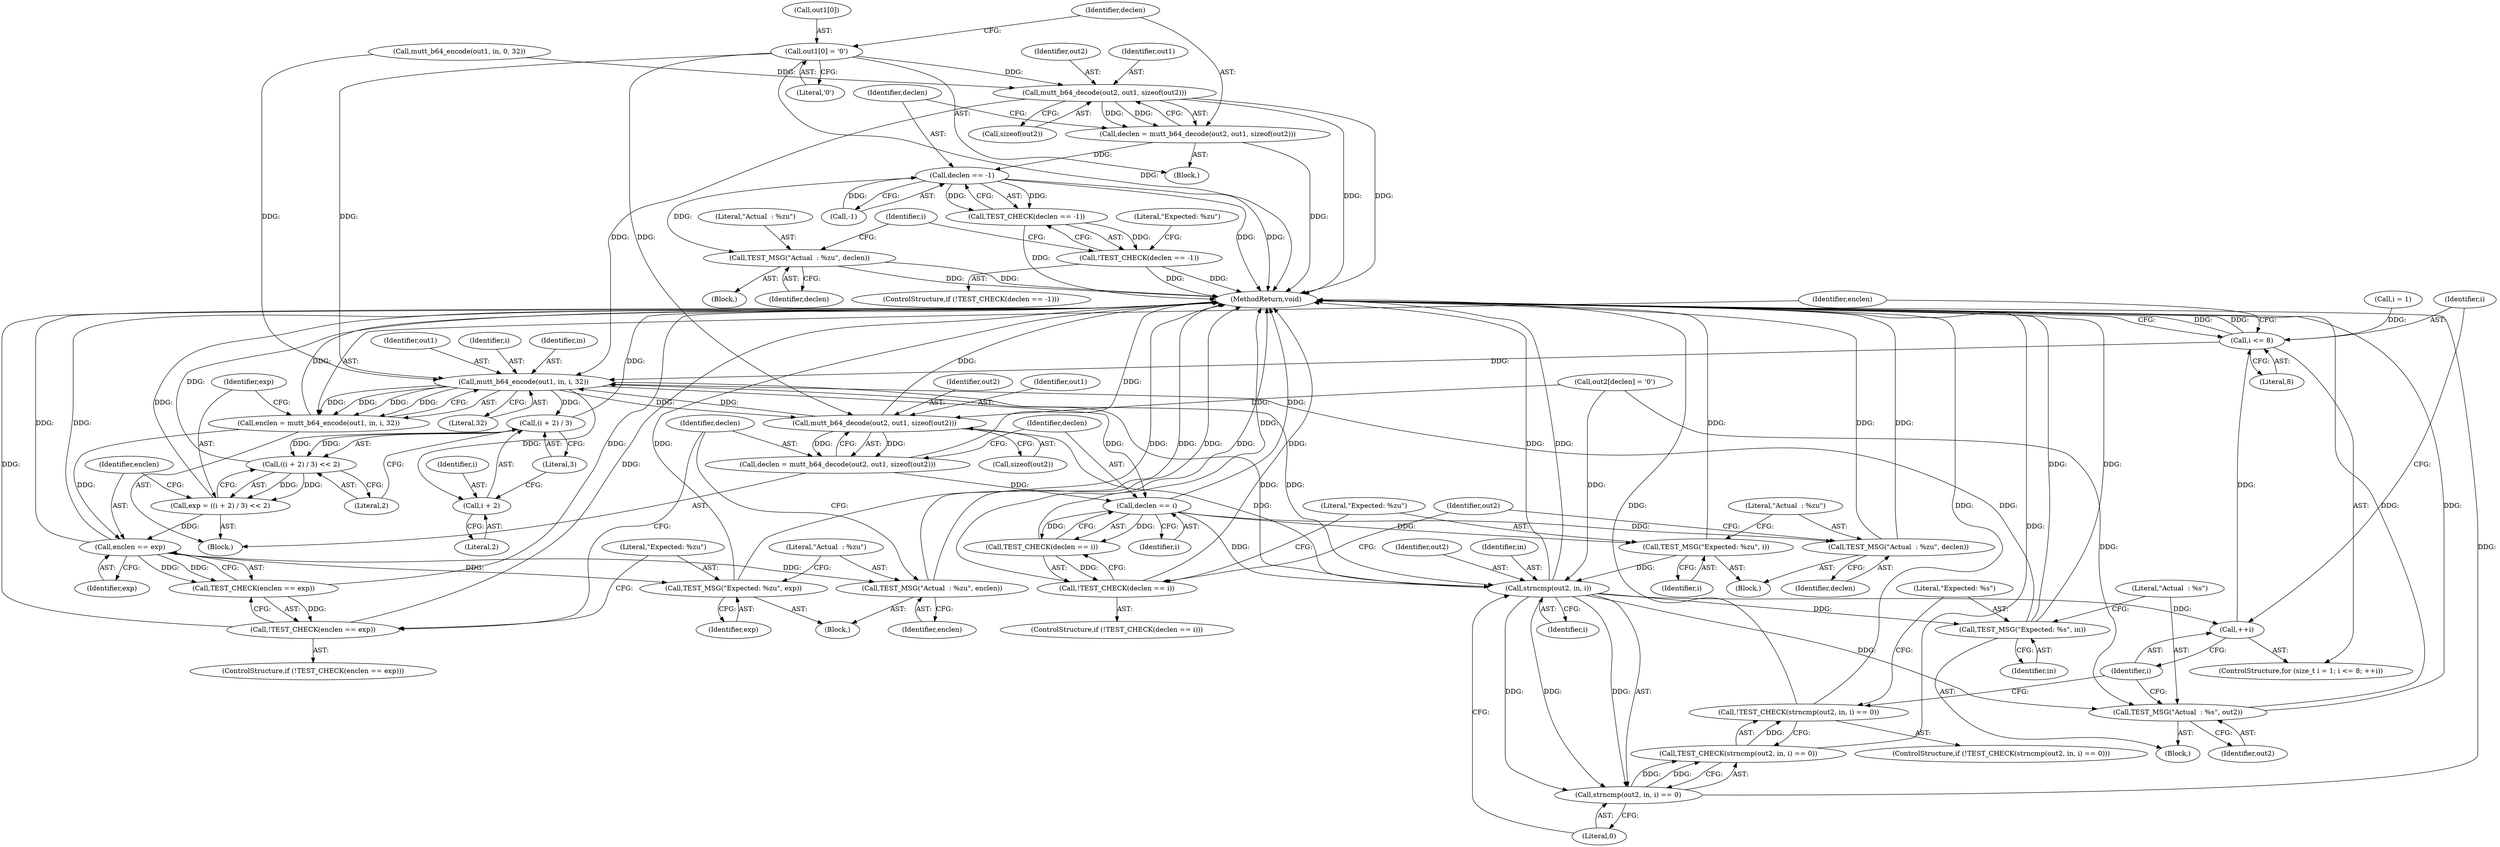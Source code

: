 digraph "0_neomutt_6f163e07ae68654d7ac5268cbb7565f6df79ad85_4@array" {
"1000134" [label="(Call,out1[0] = '\0')"];
"1000141" [label="(Call,mutt_b64_decode(out2, out1, sizeof(out2)))"];
"1000139" [label="(Call,declen = mutt_b64_decode(out2, out1, sizeof(out2)))"];
"1000149" [label="(Call,declen == -1)"];
"1000148" [label="(Call,TEST_CHECK(declen == -1))"];
"1000147" [label="(Call,!TEST_CHECK(declen == -1))"];
"1000158" [label="(Call,TEST_MSG(\"Actual  : %zu\", declen))"];
"1000174" [label="(Call,mutt_b64_encode(out1, in, i, 32))"];
"1000172" [label="(Call,enclen = mutt_b64_encode(out1, in, i, 32))"];
"1000192" [label="(Call,enclen == exp)"];
"1000191" [label="(Call,TEST_CHECK(enclen == exp))"];
"1000190" [label="(Call,!TEST_CHECK(enclen == exp))"];
"1000196" [label="(Call,TEST_MSG(\"Expected: %zu\", exp))"];
"1000199" [label="(Call,TEST_MSG(\"Actual  : %zu\", enclen))"];
"1000183" [label="(Call,(i + 2) / 3)"];
"1000182" [label="(Call,((i + 2) / 3) << 2)"];
"1000180" [label="(Call,exp = ((i + 2) / 3) << 2)"];
"1000184" [label="(Call,i + 2)"];
"1000204" [label="(Call,mutt_b64_decode(out2, out1, sizeof(out2)))"];
"1000202" [label="(Call,declen = mutt_b64_decode(out2, out1, sizeof(out2)))"];
"1000212" [label="(Call,declen == i)"];
"1000211" [label="(Call,TEST_CHECK(declen == i))"];
"1000210" [label="(Call,!TEST_CHECK(declen == i))"];
"1000216" [label="(Call,TEST_MSG(\"Expected: %zu\", i))"];
"1000231" [label="(Call,strncmp(out2, in, i))"];
"1000169" [label="(Call,++i)"];
"1000166" [label="(Call,i <= 8)"];
"1000230" [label="(Call,strncmp(out2, in, i) == 0)"];
"1000229" [label="(Call,TEST_CHECK(strncmp(out2, in, i) == 0))"];
"1000228" [label="(Call,!TEST_CHECK(strncmp(out2, in, i) == 0))"];
"1000237" [label="(Call,TEST_MSG(\"Expected: %s\", in))"];
"1000240" [label="(Call,TEST_MSG(\"Actual  : %s\", out2))"];
"1000219" [label="(Call,TEST_MSG(\"Actual  : %zu\", declen))"];
"1000205" [label="(Identifier,out2)"];
"1000142" [label="(Identifier,out2)"];
"1000148" [label="(Call,TEST_CHECK(declen == -1))"];
"1000195" [label="(Block,)"];
"1000227" [label="(ControlStructure,if (!TEST_CHECK(strncmp(out2, in, i) == 0)))"];
"1000217" [label="(Literal,\"Expected: %zu\")"];
"1000185" [label="(Identifier,i)"];
"1000155" [label="(Literal,\"Expected: %zu\")"];
"1000169" [label="(Call,++i)"];
"1000218" [label="(Identifier,i)"];
"1000219" [label="(Call,TEST_MSG(\"Actual  : %zu\", declen))"];
"1000240" [label="(Call,TEST_MSG(\"Actual  : %s\", out2))"];
"1000161" [label="(ControlStructure,for (size_t i = 1; i <= 8; ++i))"];
"1000186" [label="(Literal,2)"];
"1000177" [label="(Identifier,i)"];
"1000204" [label="(Call,mutt_b64_decode(out2, out1, sizeof(out2)))"];
"1000207" [label="(Call,sizeof(out2))"];
"1000191" [label="(Call,TEST_CHECK(enclen == exp))"];
"1000147" [label="(Call,!TEST_CHECK(declen == -1))"];
"1000167" [label="(Identifier,i)"];
"1000172" [label="(Call,enclen = mutt_b64_encode(out1, in, i, 32))"];
"1000190" [label="(Call,!TEST_CHECK(enclen == exp))"];
"1000193" [label="(Identifier,enclen)"];
"1000176" [label="(Identifier,in)"];
"1000182" [label="(Call,((i + 2) / 3) << 2)"];
"1000203" [label="(Identifier,declen)"];
"1000236" [label="(Block,)"];
"1000211" [label="(Call,TEST_CHECK(declen == i))"];
"1000139" [label="(Call,declen = mutt_b64_decode(out2, out1, sizeof(out2)))"];
"1000171" [label="(Block,)"];
"1000187" [label="(Literal,3)"];
"1000200" [label="(Literal,\"Actual  : %zu\")"];
"1000153" [label="(Block,)"];
"1000150" [label="(Identifier,declen)"];
"1000160" [label="(Identifier,declen)"];
"1000164" [label="(Identifier,i)"];
"1000232" [label="(Identifier,out2)"];
"1000238" [label="(Literal,\"Expected: %s\")"];
"1000222" [label="(Call,out2[declen] = '\0')"];
"1000221" [label="(Identifier,declen)"];
"1000199" [label="(Call,TEST_MSG(\"Actual  : %zu\", enclen))"];
"1000146" [label="(ControlStructure,if (!TEST_CHECK(declen == -1)))"];
"1000194" [label="(Identifier,exp)"];
"1000188" [label="(Literal,2)"];
"1000197" [label="(Literal,\"Expected: %zu\")"];
"1000168" [label="(Literal,8)"];
"1000234" [label="(Identifier,i)"];
"1000170" [label="(Identifier,i)"];
"1000206" [label="(Identifier,out1)"];
"1000233" [label="(Identifier,in)"];
"1000237" [label="(Call,TEST_MSG(\"Expected: %s\", in))"];
"1000159" [label="(Literal,\"Actual  : %zu\")"];
"1000192" [label="(Call,enclen == exp)"];
"1000140" [label="(Identifier,declen)"];
"1000241" [label="(Literal,\"Actual  : %s\")"];
"1000209" [label="(ControlStructure,if (!TEST_CHECK(declen == i)))"];
"1000235" [label="(Literal,0)"];
"1000181" [label="(Identifier,exp)"];
"1000180" [label="(Call,exp = ((i + 2) / 3) << 2)"];
"1000243" [label="(MethodReturn,void)"];
"1000116" [label="(Call,mutt_b64_encode(out1, in, 0, 32))"];
"1000173" [label="(Identifier,enclen)"];
"1000215" [label="(Block,)"];
"1000231" [label="(Call,strncmp(out2, in, i))"];
"1000198" [label="(Identifier,exp)"];
"1000105" [label="(Block,)"];
"1000230" [label="(Call,strncmp(out2, in, i) == 0)"];
"1000158" [label="(Call,TEST_MSG(\"Actual  : %zu\", declen))"];
"1000210" [label="(Call,!TEST_CHECK(declen == i))"];
"1000214" [label="(Identifier,i)"];
"1000135" [label="(Call,out1[0])"];
"1000201" [label="(Identifier,enclen)"];
"1000220" [label="(Literal,\"Actual  : %zu\")"];
"1000189" [label="(ControlStructure,if (!TEST_CHECK(enclen == exp)))"];
"1000228" [label="(Call,!TEST_CHECK(strncmp(out2, in, i) == 0))"];
"1000138" [label="(Literal,'\0')"];
"1000175" [label="(Identifier,out1)"];
"1000149" [label="(Call,declen == -1)"];
"1000163" [label="(Call,i = 1)"];
"1000229" [label="(Call,TEST_CHECK(strncmp(out2, in, i) == 0))"];
"1000196" [label="(Call,TEST_MSG(\"Expected: %zu\", exp))"];
"1000216" [label="(Call,TEST_MSG(\"Expected: %zu\", i))"];
"1000224" [label="(Identifier,out2)"];
"1000174" [label="(Call,mutt_b64_encode(out1, in, i, 32))"];
"1000166" [label="(Call,i <= 8)"];
"1000202" [label="(Call,declen = mutt_b64_decode(out2, out1, sizeof(out2)))"];
"1000239" [label="(Identifier,in)"];
"1000178" [label="(Literal,32)"];
"1000213" [label="(Identifier,declen)"];
"1000151" [label="(Call,-1)"];
"1000144" [label="(Call,sizeof(out2))"];
"1000242" [label="(Identifier,out2)"];
"1000143" [label="(Identifier,out1)"];
"1000212" [label="(Call,declen == i)"];
"1000141" [label="(Call,mutt_b64_decode(out2, out1, sizeof(out2)))"];
"1000184" [label="(Call,i + 2)"];
"1000183" [label="(Call,(i + 2) / 3)"];
"1000134" [label="(Call,out1[0] = '\0')"];
"1000134" -> "1000105"  [label="AST: "];
"1000134" -> "1000138"  [label="CFG: "];
"1000135" -> "1000134"  [label="AST: "];
"1000138" -> "1000134"  [label="AST: "];
"1000140" -> "1000134"  [label="CFG: "];
"1000134" -> "1000243"  [label="DDG: "];
"1000134" -> "1000141"  [label="DDG: "];
"1000134" -> "1000174"  [label="DDG: "];
"1000134" -> "1000204"  [label="DDG: "];
"1000141" -> "1000139"  [label="AST: "];
"1000141" -> "1000144"  [label="CFG: "];
"1000142" -> "1000141"  [label="AST: "];
"1000143" -> "1000141"  [label="AST: "];
"1000144" -> "1000141"  [label="AST: "];
"1000139" -> "1000141"  [label="CFG: "];
"1000141" -> "1000243"  [label="DDG: "];
"1000141" -> "1000243"  [label="DDG: "];
"1000141" -> "1000139"  [label="DDG: "];
"1000141" -> "1000139"  [label="DDG: "];
"1000116" -> "1000141"  [label="DDG: "];
"1000141" -> "1000174"  [label="DDG: "];
"1000139" -> "1000105"  [label="AST: "];
"1000140" -> "1000139"  [label="AST: "];
"1000150" -> "1000139"  [label="CFG: "];
"1000139" -> "1000243"  [label="DDG: "];
"1000139" -> "1000149"  [label="DDG: "];
"1000149" -> "1000148"  [label="AST: "];
"1000149" -> "1000151"  [label="CFG: "];
"1000150" -> "1000149"  [label="AST: "];
"1000151" -> "1000149"  [label="AST: "];
"1000148" -> "1000149"  [label="CFG: "];
"1000149" -> "1000243"  [label="DDG: "];
"1000149" -> "1000243"  [label="DDG: "];
"1000149" -> "1000148"  [label="DDG: "];
"1000149" -> "1000148"  [label="DDG: "];
"1000151" -> "1000149"  [label="DDG: "];
"1000149" -> "1000158"  [label="DDG: "];
"1000148" -> "1000147"  [label="AST: "];
"1000147" -> "1000148"  [label="CFG: "];
"1000148" -> "1000243"  [label="DDG: "];
"1000148" -> "1000147"  [label="DDG: "];
"1000147" -> "1000146"  [label="AST: "];
"1000155" -> "1000147"  [label="CFG: "];
"1000164" -> "1000147"  [label="CFG: "];
"1000147" -> "1000243"  [label="DDG: "];
"1000147" -> "1000243"  [label="DDG: "];
"1000158" -> "1000153"  [label="AST: "];
"1000158" -> "1000160"  [label="CFG: "];
"1000159" -> "1000158"  [label="AST: "];
"1000160" -> "1000158"  [label="AST: "];
"1000164" -> "1000158"  [label="CFG: "];
"1000158" -> "1000243"  [label="DDG: "];
"1000158" -> "1000243"  [label="DDG: "];
"1000174" -> "1000172"  [label="AST: "];
"1000174" -> "1000178"  [label="CFG: "];
"1000175" -> "1000174"  [label="AST: "];
"1000176" -> "1000174"  [label="AST: "];
"1000177" -> "1000174"  [label="AST: "];
"1000178" -> "1000174"  [label="AST: "];
"1000172" -> "1000174"  [label="CFG: "];
"1000174" -> "1000172"  [label="DDG: "];
"1000174" -> "1000172"  [label="DDG: "];
"1000174" -> "1000172"  [label="DDG: "];
"1000174" -> "1000172"  [label="DDG: "];
"1000204" -> "1000174"  [label="DDG: "];
"1000116" -> "1000174"  [label="DDG: "];
"1000237" -> "1000174"  [label="DDG: "];
"1000231" -> "1000174"  [label="DDG: "];
"1000166" -> "1000174"  [label="DDG: "];
"1000174" -> "1000183"  [label="DDG: "];
"1000174" -> "1000184"  [label="DDG: "];
"1000174" -> "1000204"  [label="DDG: "];
"1000174" -> "1000212"  [label="DDG: "];
"1000174" -> "1000231"  [label="DDG: "];
"1000172" -> "1000171"  [label="AST: "];
"1000173" -> "1000172"  [label="AST: "];
"1000181" -> "1000172"  [label="CFG: "];
"1000172" -> "1000243"  [label="DDG: "];
"1000172" -> "1000192"  [label="DDG: "];
"1000192" -> "1000191"  [label="AST: "];
"1000192" -> "1000194"  [label="CFG: "];
"1000193" -> "1000192"  [label="AST: "];
"1000194" -> "1000192"  [label="AST: "];
"1000191" -> "1000192"  [label="CFG: "];
"1000192" -> "1000243"  [label="DDG: "];
"1000192" -> "1000243"  [label="DDG: "];
"1000192" -> "1000191"  [label="DDG: "];
"1000192" -> "1000191"  [label="DDG: "];
"1000180" -> "1000192"  [label="DDG: "];
"1000192" -> "1000196"  [label="DDG: "];
"1000192" -> "1000199"  [label="DDG: "];
"1000191" -> "1000190"  [label="AST: "];
"1000190" -> "1000191"  [label="CFG: "];
"1000191" -> "1000243"  [label="DDG: "];
"1000191" -> "1000190"  [label="DDG: "];
"1000190" -> "1000189"  [label="AST: "];
"1000197" -> "1000190"  [label="CFG: "];
"1000203" -> "1000190"  [label="CFG: "];
"1000190" -> "1000243"  [label="DDG: "];
"1000190" -> "1000243"  [label="DDG: "];
"1000196" -> "1000195"  [label="AST: "];
"1000196" -> "1000198"  [label="CFG: "];
"1000197" -> "1000196"  [label="AST: "];
"1000198" -> "1000196"  [label="AST: "];
"1000200" -> "1000196"  [label="CFG: "];
"1000196" -> "1000243"  [label="DDG: "];
"1000196" -> "1000243"  [label="DDG: "];
"1000199" -> "1000195"  [label="AST: "];
"1000199" -> "1000201"  [label="CFG: "];
"1000200" -> "1000199"  [label="AST: "];
"1000201" -> "1000199"  [label="AST: "];
"1000203" -> "1000199"  [label="CFG: "];
"1000199" -> "1000243"  [label="DDG: "];
"1000199" -> "1000243"  [label="DDG: "];
"1000183" -> "1000182"  [label="AST: "];
"1000183" -> "1000187"  [label="CFG: "];
"1000184" -> "1000183"  [label="AST: "];
"1000187" -> "1000183"  [label="AST: "];
"1000188" -> "1000183"  [label="CFG: "];
"1000183" -> "1000243"  [label="DDG: "];
"1000183" -> "1000182"  [label="DDG: "];
"1000183" -> "1000182"  [label="DDG: "];
"1000182" -> "1000180"  [label="AST: "];
"1000182" -> "1000188"  [label="CFG: "];
"1000188" -> "1000182"  [label="AST: "];
"1000180" -> "1000182"  [label="CFG: "];
"1000182" -> "1000243"  [label="DDG: "];
"1000182" -> "1000180"  [label="DDG: "];
"1000182" -> "1000180"  [label="DDG: "];
"1000180" -> "1000171"  [label="AST: "];
"1000181" -> "1000180"  [label="AST: "];
"1000193" -> "1000180"  [label="CFG: "];
"1000180" -> "1000243"  [label="DDG: "];
"1000184" -> "1000186"  [label="CFG: "];
"1000185" -> "1000184"  [label="AST: "];
"1000186" -> "1000184"  [label="AST: "];
"1000187" -> "1000184"  [label="CFG: "];
"1000204" -> "1000202"  [label="AST: "];
"1000204" -> "1000207"  [label="CFG: "];
"1000205" -> "1000204"  [label="AST: "];
"1000206" -> "1000204"  [label="AST: "];
"1000207" -> "1000204"  [label="AST: "];
"1000202" -> "1000204"  [label="CFG: "];
"1000204" -> "1000243"  [label="DDG: "];
"1000204" -> "1000202"  [label="DDG: "];
"1000204" -> "1000202"  [label="DDG: "];
"1000222" -> "1000204"  [label="DDG: "];
"1000204" -> "1000231"  [label="DDG: "];
"1000202" -> "1000171"  [label="AST: "];
"1000203" -> "1000202"  [label="AST: "];
"1000213" -> "1000202"  [label="CFG: "];
"1000202" -> "1000243"  [label="DDG: "];
"1000202" -> "1000212"  [label="DDG: "];
"1000212" -> "1000211"  [label="AST: "];
"1000212" -> "1000214"  [label="CFG: "];
"1000213" -> "1000212"  [label="AST: "];
"1000214" -> "1000212"  [label="AST: "];
"1000211" -> "1000212"  [label="CFG: "];
"1000212" -> "1000243"  [label="DDG: "];
"1000212" -> "1000211"  [label="DDG: "];
"1000212" -> "1000211"  [label="DDG: "];
"1000212" -> "1000216"  [label="DDG: "];
"1000212" -> "1000219"  [label="DDG: "];
"1000212" -> "1000231"  [label="DDG: "];
"1000211" -> "1000210"  [label="AST: "];
"1000210" -> "1000211"  [label="CFG: "];
"1000211" -> "1000243"  [label="DDG: "];
"1000211" -> "1000210"  [label="DDG: "];
"1000210" -> "1000209"  [label="AST: "];
"1000217" -> "1000210"  [label="CFG: "];
"1000224" -> "1000210"  [label="CFG: "];
"1000210" -> "1000243"  [label="DDG: "];
"1000210" -> "1000243"  [label="DDG: "];
"1000216" -> "1000215"  [label="AST: "];
"1000216" -> "1000218"  [label="CFG: "];
"1000217" -> "1000216"  [label="AST: "];
"1000218" -> "1000216"  [label="AST: "];
"1000220" -> "1000216"  [label="CFG: "];
"1000216" -> "1000243"  [label="DDG: "];
"1000216" -> "1000231"  [label="DDG: "];
"1000231" -> "1000230"  [label="AST: "];
"1000231" -> "1000234"  [label="CFG: "];
"1000232" -> "1000231"  [label="AST: "];
"1000233" -> "1000231"  [label="AST: "];
"1000234" -> "1000231"  [label="AST: "];
"1000235" -> "1000231"  [label="CFG: "];
"1000231" -> "1000243"  [label="DDG: "];
"1000231" -> "1000243"  [label="DDG: "];
"1000231" -> "1000169"  [label="DDG: "];
"1000231" -> "1000230"  [label="DDG: "];
"1000231" -> "1000230"  [label="DDG: "];
"1000231" -> "1000230"  [label="DDG: "];
"1000222" -> "1000231"  [label="DDG: "];
"1000231" -> "1000237"  [label="DDG: "];
"1000231" -> "1000240"  [label="DDG: "];
"1000169" -> "1000161"  [label="AST: "];
"1000169" -> "1000170"  [label="CFG: "];
"1000170" -> "1000169"  [label="AST: "];
"1000167" -> "1000169"  [label="CFG: "];
"1000169" -> "1000166"  [label="DDG: "];
"1000166" -> "1000161"  [label="AST: "];
"1000166" -> "1000168"  [label="CFG: "];
"1000167" -> "1000166"  [label="AST: "];
"1000168" -> "1000166"  [label="AST: "];
"1000173" -> "1000166"  [label="CFG: "];
"1000243" -> "1000166"  [label="CFG: "];
"1000166" -> "1000243"  [label="DDG: "];
"1000166" -> "1000243"  [label="DDG: "];
"1000163" -> "1000166"  [label="DDG: "];
"1000230" -> "1000229"  [label="AST: "];
"1000230" -> "1000235"  [label="CFG: "];
"1000235" -> "1000230"  [label="AST: "];
"1000229" -> "1000230"  [label="CFG: "];
"1000230" -> "1000243"  [label="DDG: "];
"1000230" -> "1000229"  [label="DDG: "];
"1000230" -> "1000229"  [label="DDG: "];
"1000229" -> "1000228"  [label="AST: "];
"1000228" -> "1000229"  [label="CFG: "];
"1000229" -> "1000243"  [label="DDG: "];
"1000229" -> "1000228"  [label="DDG: "];
"1000228" -> "1000227"  [label="AST: "];
"1000238" -> "1000228"  [label="CFG: "];
"1000170" -> "1000228"  [label="CFG: "];
"1000228" -> "1000243"  [label="DDG: "];
"1000228" -> "1000243"  [label="DDG: "];
"1000237" -> "1000236"  [label="AST: "];
"1000237" -> "1000239"  [label="CFG: "];
"1000238" -> "1000237"  [label="AST: "];
"1000239" -> "1000237"  [label="AST: "];
"1000241" -> "1000237"  [label="CFG: "];
"1000237" -> "1000243"  [label="DDG: "];
"1000237" -> "1000243"  [label="DDG: "];
"1000240" -> "1000236"  [label="AST: "];
"1000240" -> "1000242"  [label="CFG: "];
"1000241" -> "1000240"  [label="AST: "];
"1000242" -> "1000240"  [label="AST: "];
"1000170" -> "1000240"  [label="CFG: "];
"1000240" -> "1000243"  [label="DDG: "];
"1000240" -> "1000243"  [label="DDG: "];
"1000222" -> "1000240"  [label="DDG: "];
"1000219" -> "1000215"  [label="AST: "];
"1000219" -> "1000221"  [label="CFG: "];
"1000220" -> "1000219"  [label="AST: "];
"1000221" -> "1000219"  [label="AST: "];
"1000224" -> "1000219"  [label="CFG: "];
"1000219" -> "1000243"  [label="DDG: "];
"1000219" -> "1000243"  [label="DDG: "];
}

